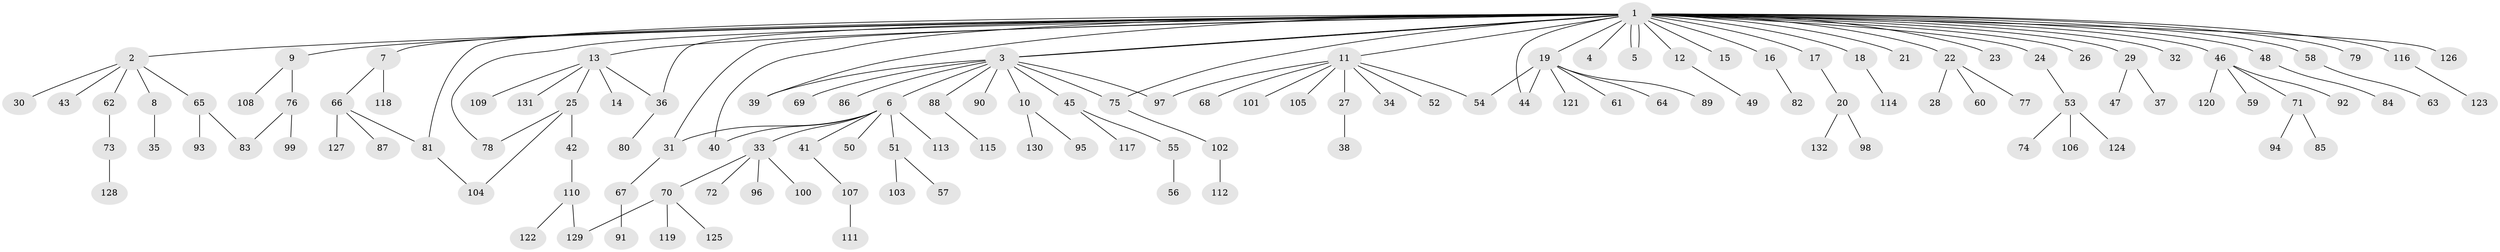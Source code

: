 // Generated by graph-tools (version 1.1) at 2025/35/03/09/25 02:35:40]
// undirected, 132 vertices, 146 edges
graph export_dot {
graph [start="1"]
  node [color=gray90,style=filled];
  1;
  2;
  3;
  4;
  5;
  6;
  7;
  8;
  9;
  10;
  11;
  12;
  13;
  14;
  15;
  16;
  17;
  18;
  19;
  20;
  21;
  22;
  23;
  24;
  25;
  26;
  27;
  28;
  29;
  30;
  31;
  32;
  33;
  34;
  35;
  36;
  37;
  38;
  39;
  40;
  41;
  42;
  43;
  44;
  45;
  46;
  47;
  48;
  49;
  50;
  51;
  52;
  53;
  54;
  55;
  56;
  57;
  58;
  59;
  60;
  61;
  62;
  63;
  64;
  65;
  66;
  67;
  68;
  69;
  70;
  71;
  72;
  73;
  74;
  75;
  76;
  77;
  78;
  79;
  80;
  81;
  82;
  83;
  84;
  85;
  86;
  87;
  88;
  89;
  90;
  91;
  92;
  93;
  94;
  95;
  96;
  97;
  98;
  99;
  100;
  101;
  102;
  103;
  104;
  105;
  106;
  107;
  108;
  109;
  110;
  111;
  112;
  113;
  114;
  115;
  116;
  117;
  118;
  119;
  120;
  121;
  122;
  123;
  124;
  125;
  126;
  127;
  128;
  129;
  130;
  131;
  132;
  1 -- 2;
  1 -- 3;
  1 -- 3;
  1 -- 4;
  1 -- 5;
  1 -- 5;
  1 -- 7;
  1 -- 9;
  1 -- 11;
  1 -- 12;
  1 -- 13;
  1 -- 15;
  1 -- 16;
  1 -- 17;
  1 -- 18;
  1 -- 19;
  1 -- 21;
  1 -- 22;
  1 -- 23;
  1 -- 24;
  1 -- 26;
  1 -- 29;
  1 -- 31;
  1 -- 32;
  1 -- 36;
  1 -- 39;
  1 -- 40;
  1 -- 44;
  1 -- 46;
  1 -- 48;
  1 -- 58;
  1 -- 75;
  1 -- 78;
  1 -- 79;
  1 -- 81;
  1 -- 116;
  1 -- 126;
  2 -- 8;
  2 -- 30;
  2 -- 43;
  2 -- 62;
  2 -- 65;
  3 -- 6;
  3 -- 10;
  3 -- 39;
  3 -- 45;
  3 -- 69;
  3 -- 75;
  3 -- 86;
  3 -- 88;
  3 -- 90;
  3 -- 97;
  6 -- 31;
  6 -- 33;
  6 -- 40;
  6 -- 41;
  6 -- 50;
  6 -- 51;
  6 -- 113;
  7 -- 66;
  7 -- 118;
  8 -- 35;
  9 -- 76;
  9 -- 108;
  10 -- 95;
  10 -- 130;
  11 -- 27;
  11 -- 34;
  11 -- 52;
  11 -- 54;
  11 -- 68;
  11 -- 97;
  11 -- 101;
  11 -- 105;
  12 -- 49;
  13 -- 14;
  13 -- 25;
  13 -- 36;
  13 -- 109;
  13 -- 131;
  16 -- 82;
  17 -- 20;
  18 -- 114;
  19 -- 44;
  19 -- 54;
  19 -- 61;
  19 -- 64;
  19 -- 89;
  19 -- 121;
  20 -- 98;
  20 -- 132;
  22 -- 28;
  22 -- 60;
  22 -- 77;
  24 -- 53;
  25 -- 42;
  25 -- 78;
  25 -- 104;
  27 -- 38;
  29 -- 37;
  29 -- 47;
  31 -- 67;
  33 -- 70;
  33 -- 72;
  33 -- 96;
  33 -- 100;
  36 -- 80;
  41 -- 107;
  42 -- 110;
  45 -- 55;
  45 -- 117;
  46 -- 59;
  46 -- 71;
  46 -- 92;
  46 -- 120;
  48 -- 84;
  51 -- 57;
  51 -- 103;
  53 -- 74;
  53 -- 106;
  53 -- 124;
  55 -- 56;
  58 -- 63;
  62 -- 73;
  65 -- 83;
  65 -- 93;
  66 -- 81;
  66 -- 87;
  66 -- 127;
  67 -- 91;
  70 -- 119;
  70 -- 125;
  70 -- 129;
  71 -- 85;
  71 -- 94;
  73 -- 128;
  75 -- 102;
  76 -- 83;
  76 -- 99;
  81 -- 104;
  88 -- 115;
  102 -- 112;
  107 -- 111;
  110 -- 122;
  110 -- 129;
  116 -- 123;
}
